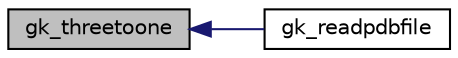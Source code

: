 digraph "gk_threetoone"
{
  edge [fontname="Helvetica",fontsize="10",labelfontname="Helvetica",labelfontsize="10"];
  node [fontname="Helvetica",fontsize="10",shape=record];
  rankdir="LR";
  Node1575 [label="gk_threetoone",height=0.2,width=0.4,color="black", fillcolor="grey75", style="filled", fontcolor="black"];
  Node1575 -> Node1576 [dir="back",color="midnightblue",fontsize="10",style="solid",fontname="Helvetica"];
  Node1576 [label="gk_readpdbfile",height=0.2,width=0.4,color="black", fillcolor="white", style="filled",URL="$de/d4b/pdb_8c.html#a297ec0561d579a1772f424fce8886d96",tooltip="Reads a pdb file into a pdbf structure. "];
}
